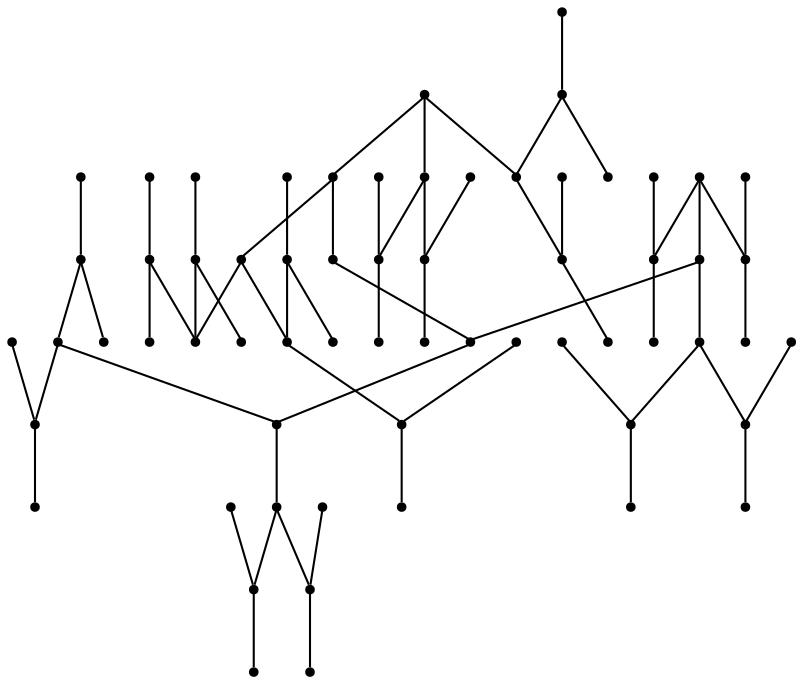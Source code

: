 graph {
  node [shape=point,comment="{\"directed\":false,\"doi\":\"10.1007/978-3-030-04414-5_26\",\"figure\":\"1 (3)\"}"]

  v0 [pos="1642.5376968358457,1887.356902569547"]
  v1 [pos="1642.537696835846,1835.317796721692"]
  v2 [pos="1642.537696835846,1939.3947366646344"]
  v3 [pos="1590.500242389602,1887.356902569547"]
  v4 [pos="1642.5376968358457,1991.4336517495735"]
  v5 [pos="1642.537696835846,2095.5113547441756"]
  v6 [pos="1642.537696835846,2043.4734888552694"]
  v7 [pos="1590.500242389602,2147.551446200425"]
  v8 [pos="1642.5376968358457,2147.551446200425"]
  v9 [pos="1642.5376968358457,2199.589312089331"]
  v10 [pos="1590.500242389602,1835.3177967216925"]
  v11 [pos="1590.500242389602,1939.3947366646344"]
  v12 [pos="1538.459640316682,2043.4734888552694"]
  v13 [pos="1486.4200874526541,1887.3569025695474"]
  v14 [pos="1590.500242389602,1991.4336517495735"]
  v15 [pos="1590.500242389602,2043.4734888552694"]
  v16 [pos="1590.500242389602,2095.5113547441756"]
  v17 [pos="1538.459640316682,2147.551446200425"]
  v18 [pos="1590.500242389602,2199.589312089331"]
  v19 [pos="1486.4200874526541,2147.551446200425"]
  v20 [pos="1538.459640316682,1887.3569025695474"]
  v21 [pos="1538.459640316682,1835.317796721692"]
  v22 [pos="1538.459640316682,1991.4336517495735"]
  v23 [pos="1538.459640316682,1939.3947366646344"]
  v24 [pos="1538.459640316682,2095.5113547441756"]
  v25 [pos="1486.4200874526541,2043.4734888552696"]
  v26 [pos="1538.459640316682,2199.589312089331"]
  v27 [pos="1486.4200874526541,1835.3177967216925"]
  v28 [pos="1486.4200874526541,1939.3947366646344"]
  v29 [pos="1486.4200874526541,1991.4336517495735"]
  v30 [pos="1486.4200874526541,2095.5113547441756"]
  v31 [pos="1486.4200874526541,2199.589312089331"]
  v32 [pos="1434.3796125565698,1887.3569025695474"]
  v33 [pos="1382.3432073192178,1835.317796721692"]
  v34 [pos="1434.3796125565698,1939.394736664634"]
  v35 [pos="1382.343207319218,1939.3947366646344"]
  v36 [pos="1434.3796125565696,1991.4336517495735"]
  v37 [pos="1434.3796125565696,2043.4734888552694"]
  v38 [pos="1434.3796125565696,2095.5113547441756"]
  v39 [pos="1382.3432073192178,2147.551446200425"]
  v40 [pos="1434.3796125565698,2147.551446200425"]
  v41 [pos="1434.3796125565698,2199.589312089331"]
  v42 [pos="1382.3432073192178,2095.5113547441756"]
  v43 [pos="1330.301556037406,2095.5113547441756"]
  v44 [pos="1382.3432073192178,2199.589312089331"]
  v45 [pos="1382.343207319218,1887.3569025695474"]
  v46 [pos="1382.3432073192178,1991.4336517495735"]
  v47 [pos="1382.3432073192178,2043.4734888552694"]
  v48 [pos="1330.301556037406,1887.3569025695474"]
  v49 [pos="1330.301556037406,1835.3177967216925"]
  v50 [pos="1278.26305238227,1887.3569025695474"]
  v51 [pos="1330.301556037406,1939.394736664634"]
  v52 [pos="1278.26305238227,1939.3947366646344"]
  v53 [pos="1330.301556037406,1991.4336517495735"]
  v54 [pos="1330.301556037406,2043.4734888552694"]
  v55 [pos="1278.26305238227,2095.5113547441756"]
  v56 [pos="1330.301556037406,2147.551446200425"]
  v57 [pos="1278.26305238227,2147.551446200425"]
  v58 [pos="1330.301556037406,2199.589312089331"]
  v59 [pos="1278.26305238227,1835.317796721692"]
  v60 [pos="1278.26305238227,1991.4336517495735"]
  v61 [pos="1278.26305238227,2043.4734888552694"]
  v62 [pos="1278.26305238227,2199.589312089331"]

  v0 -- v1 [id="-1",pos="1642.5376968358457,1887.356902569547 1642.537696835846,1835.317796721692 1642.537696835846,1835.317796721692 1642.537696835846,1835.317796721692"]
  v57 -- v62 [id="-2",pos="1278.26305238227,2147.551446200425 1278.26305238227,2199.589312089331 1278.26305238227,2199.589312089331 1278.26305238227,2199.589312089331"]
  v55 -- v56 [id="-3",pos="1278.26305238227,2095.5113547441756 1330.301556037406,2147.551446200425 1330.301556037406,2147.551446200425 1330.301556037406,2147.551446200425"]
  v55 -- v61 [id="-4",pos="1278.26305238227,2095.5113547441756 1278.26305238227,2043.4734888552694 1278.26305238227,2043.4734888552694 1278.26305238227,2043.4734888552694"]
  v52 -- v60 [id="-5",pos="1278.26305238227,1939.3947366646344 1278.26305238227,1991.4336517495735 1278.26305238227,1991.4336517495735 1278.26305238227,1991.4336517495735"]
  v50 -- v59 [id="-6",pos="1278.26305238227,1887.3569025695474 1278.26305238227,1835.317796721692 1278.26305238227,1835.317796721692 1278.26305238227,1835.317796721692"]
  v50 -- v51 [id="-7",pos="1278.26305238227,1887.3569025695474 1330.301556037406,1939.394736664634 1330.301556037406,1939.394736664634 1330.301556037406,1939.394736664634"]
  v43 -- v39 [id="-9",pos="1330.301556037406,2095.5113547441756 1382.3432073192178,2147.551446200425 1382.3432073192178,2147.551446200425 1382.3432073192178,2147.551446200425"]
  v58 -- v57 [id="-11",pos="1330.301556037406,2199.589312089331 1278.26305238227,2147.551446200425 1278.26305238227,2147.551446200425 1278.26305238227,2147.551446200425"]
  v56 -- v57 [id="-12",pos="1330.301556037406,2147.551446200425 1278.26305238227,2147.551446200425 1278.26305238227,2147.551446200425 1278.26305238227,2147.551446200425"]
  v43 -- v56 [id="-14",pos="1330.301556037406,2095.5113547441756 1330.301556037406,2147.551446200425 1330.301556037406,2147.551446200425 1330.301556037406,2147.551446200425"]
  v43 -- v47 [id="-16",pos="1330.301556037406,2095.5113547441756 1382.3432073192178,2043.4734888552694 1382.3432073192178,2043.4734888552694 1382.3432073192178,2043.4734888552694"]
  v54 -- v55 [id="-17",pos="1330.301556037406,2043.4734888552694 1278.26305238227,2095.5113547441756 1278.26305238227,2095.5113547441756 1278.26305238227,2095.5113547441756"]
  v53 -- v52 [id="-18",pos="1330.301556037406,1991.4336517495735 1278.26305238227,1939.3947366646344 1278.26305238227,1939.3947366646344 1278.26305238227,1939.3947366646344"]
  v51 -- v52 [id="-19",pos="1330.301556037406,1939.394736664634 1278.26305238227,1939.3947366646344 1278.26305238227,1939.3947366646344 1278.26305238227,1939.3947366646344"]
  v48 -- v51 [id="-21",pos="1330.301556037406,1887.3569025695474 1330.301556037406,1939.394736664634 1330.301556037406,1939.394736664634 1330.301556037406,1939.394736664634"]
  v48 -- v34 [id="-22",pos="1330.301556037406,1887.3569025695474 1434.3796125565698,1939.394736664634 1434.3796125565698,1939.394736664634 1434.3796125565698,1939.394736664634"]
  v49 -- v50 [id="-23",pos="1330.301556037406,1835.3177967216925 1278.26305238227,1887.3569025695474 1278.26305238227,1887.3569025695474 1278.26305238227,1887.3569025695474"]
  v39 -- v37 [id="-24",pos="1382.3432073192178,2147.551446200425 1434.3796125565696,2043.4734888552694 1434.3796125565696,2043.4734888552694 1434.3796125565696,2043.4734888552694"]
  v47 -- v29 [id="-25",pos="1382.3432073192178,2043.4734888552694 1486.4200874526541,1991.4336517495735 1486.4200874526541,1991.4336517495735 1486.4200874526541,1991.4336517495735"]
  v47 -- v48 [id="-26",pos="1382.3432073192178,2043.4734888552694 1330.301556037406,1887.3569025695474 1330.301556037406,1887.3569025695474 1330.301556037406,1887.3569025695474"]
  v35 -- v46 [id="-28",pos="1382.343207319218,1939.3947366646344 1382.3432073192178,1991.4336517495735 1382.3432073192178,1991.4336517495735 1382.3432073192178,1991.4336517495735"]
  v33 -- v45 [id="-29",pos="1382.3432073192178,1835.317796721692 1382.343207319218,1887.3569025695474 1382.343207319218,1887.3569025695474 1382.343207319218,1887.3569025695474"]
  v44 -- v40 [id="-30",pos="1382.3432073192178,2199.589312089331 1434.3796125565698,2147.551446200425 1434.3796125565698,2147.551446200425 1434.3796125565698,2147.551446200425"]
  v39 -- v40 [id="-31",pos="1382.3432073192178,2147.551446200425 1434.3796125565698,2147.551446200425 1434.3796125565698,2147.551446200425 1434.3796125565698,2147.551446200425"]
  v42 -- v37 [id="-34",pos="1382.3432073192178,2095.5113547441756 1434.3796125565696,2043.4734888552694 1434.3796125565696,2043.4734888552694 1434.3796125565696,2043.4734888552694"]
  v35 -- v34 [id="-35",pos="1382.343207319218,1939.3947366646344 1434.3796125565698,1939.394736664634 1434.3796125565698,1939.394736664634 1434.3796125565698,1939.394736664634"]
  v33 -- v34 [id="-36",pos="1382.3432073192178,1835.317796721692 1434.3796125565698,1939.394736664634 1434.3796125565698,1939.394736664634 1434.3796125565698,1939.394736664634"]
  v40 -- v41 [id="-38",pos="1434.3796125565698,2147.551446200425 1434.3796125565698,2199.589312089331 1434.3796125565698,2199.589312089331 1434.3796125565698,2199.589312089331"]
  v37 -- v38 [id="-40",pos="1434.3796125565696,2043.4734888552694 1434.3796125565696,2095.5113547441756 1434.3796125565696,2095.5113547441756 1434.3796125565696,2095.5113547441756"]
  v36 -- v35 [id="-41",pos="1434.3796125565696,1991.4336517495735 1382.343207319218,1939.3947366646344 1382.343207319218,1939.3947366646344 1382.343207319218,1939.3947366646344"]
  v32 -- v33 [id="-44",pos="1434.3796125565698,1887.3569025695474 1382.3432073192178,1835.317796721692 1382.3432073192178,1835.317796721692 1382.3432073192178,1835.317796721692"]
  v19 -- v31 [id="-45",pos="1486.4200874526541,2147.551446200425 1486.4200874526541,2199.589312089331 1486.4200874526541,2199.589312089331 1486.4200874526541,2199.589312089331"]
  v25 -- v30 [id="-46",pos="1486.4200874526541,2043.4734888552696 1486.4200874526541,2095.5113547441756 1486.4200874526541,2095.5113547441756 1486.4200874526541,2095.5113547441756"]
  v25 -- v17 [id="-47",pos="1486.4200874526541,2043.4734888552696 1538.459640316682,2147.551446200425 1538.459640316682,2147.551446200425 1538.459640316682,2147.551446200425"]
  v29 -- v12 [id="-48",pos="1486.4200874526541,1991.4336517495735 1538.459640316682,2043.4734888552694 1538.459640316682,2043.4734888552694 1538.459640316682,2043.4734888552694"]
  v28 -- v22 [id="-49",pos="1486.4200874526541,1939.3947366646344 1538.459640316682,1991.4336517495735 1538.459640316682,1991.4336517495735 1538.459640316682,1991.4336517495735"]
  v13 -- v22 [id="-50",pos="1486.4200874526541,1887.3569025695474 1538.459640316682,1991.4336517495735 1538.459640316682,1991.4336517495735 1538.459640316682,1991.4336517495735"]
  v13 -- v20 [id="-51",pos="1486.4200874526541,1887.3569025695474 1538.459640316682,1887.3569025695474 1538.459640316682,1887.3569025695474 1538.459640316682,1887.3569025695474"]
  v13 -- v11 [id="-52",pos="1486.4200874526541,1887.3569025695474 1590.500242389602,1939.3947366646344 1590.500242389602,1939.3947366646344 1590.500242389602,1939.3947366646344"]
  v27 -- v20 [id="-54",pos="1486.4200874526541,1835.3177967216925 1538.459640316682,1887.3569025695474 1538.459640316682,1887.3569025695474 1538.459640316682,1887.3569025695474"]
  v26 -- v19 [id="-55",pos="1538.459640316682,2199.589312089331 1486.4200874526541,2147.551446200425 1486.4200874526541,2147.551446200425 1486.4200874526541,2147.551446200425"]
  v17 -- v16 [id="-57",pos="1538.459640316682,2147.551446200425 1590.500242389602,2095.5113547441756 1590.500242389602,2095.5113547441756 1590.500242389602,2095.5113547441756"]
  v24 -- v25 [id="-58",pos="1538.459640316682,2095.5113547441756 1486.4200874526541,2043.4734888552696 1486.4200874526541,2043.4734888552696 1486.4200874526541,2043.4734888552696"]
  v12 -- v16 [id="-59",pos="1538.459640316682,2043.4734888552694 1590.500242389602,2095.5113547441756 1590.500242389602,2095.5113547441756 1590.500242389602,2095.5113547441756"]
  v22 -- v23 [id="-60",pos="1538.459640316682,1991.4336517495735 1538.459640316682,1939.3947366646344 1538.459640316682,1939.3947366646344 1538.459640316682,1939.3947366646344"]
  v20 -- v21 [id="-62",pos="1538.459640316682,1887.3569025695474 1538.459640316682,1835.317796721692 1538.459640316682,1835.317796721692 1538.459640316682,1835.317796721692"]
  v17 -- v19 [id="-63",pos="1538.459640316682,2147.551446200425 1486.4200874526541,2147.551446200425 1486.4200874526541,2147.551446200425 1486.4200874526541,2147.551446200425"]
  v18 -- v8 [id="-65",pos="1590.500242389602,2199.589312089331 1642.5376968358457,2147.551446200425 1642.5376968358457,2147.551446200425 1642.5376968358457,2147.551446200425"]
  v7 -- v5 [id="-66",pos="1590.500242389602,2147.551446200425 1642.537696835846,2095.5113547441756 1642.537696835846,2095.5113547441756 1642.537696835846,2095.5113547441756"]
  v16 -- v7 [id="-69",pos="1590.500242389602,2095.5113547441756 1590.500242389602,2147.551446200425 1590.500242389602,2147.551446200425 1590.500242389602,2147.551446200425"]
  v15 -- v5 [id="-71",pos="1590.500242389602,2043.4734888552694 1642.537696835846,2095.5113547441756 1642.537696835846,2095.5113547441756 1642.537696835846,2095.5113547441756"]
  v14 -- v2 [id="-72",pos="1590.500242389602,1991.4336517495735 1642.537696835846,1939.3947366646344 1642.537696835846,1939.3947366646344 1642.537696835846,1939.3947366646344"]
  v11 -- v3 [id="-73",pos="1590.500242389602,1939.3947366646344 1590.500242389602,1887.356902569547 1590.500242389602,1887.356902569547 1590.500242389602,1887.356902569547"]
  v11 -- v12 [id="-76",pos="1590.500242389602,1939.3947366646344 1538.459640316682,2043.4734888552694 1538.459640316682,2043.4734888552694 1538.459640316682,2043.4734888552694"]
  v3 -- v0 [id="-77",pos="1590.500242389602,1887.356902569547 1642.5376968358457,1887.356902569547 1642.5376968358457,1887.356902569547 1642.5376968358457,1887.356902569547"]
  v3 -- v2 [id="-78",pos="1590.500242389602,1887.356902569547 1642.537696835846,1939.3947366646344 1642.537696835846,1939.3947366646344 1642.537696835846,1939.3947366646344"]
  v10 -- v0 [id="-80",pos="1590.500242389602,1835.3177967216925 1642.5376968358457,1887.356902569547 1642.5376968358457,1887.356902569547 1642.5376968358457,1887.356902569547"]
  v7 -- v8 [id="-81",pos="1590.500242389602,2147.551446200425 1642.5376968358457,2147.551446200425 1642.5376968358457,2147.551446200425 1642.5376968358457,2147.551446200425"]
  v8 -- v9 [id="-83",pos="1642.5376968358457,2147.551446200425 1642.5376968358457,2199.589312089331 1642.5376968358457,2199.589312089331 1642.5376968358457,2199.589312089331"]
  v5 -- v6 [id="-85",pos="1642.537696835846,2095.5113547441756 1642.537696835846,2043.4734888552694 1642.537696835846,2043.4734888552694 1642.537696835846,2043.4734888552694"]
  v2 -- v4 [id="-86",pos="1642.537696835846,1939.3947366646344 1642.5376968358457,1991.4336517495735 1642.5376968358457,1991.4336517495735 1642.5376968358457,1991.4336517495735"]
}